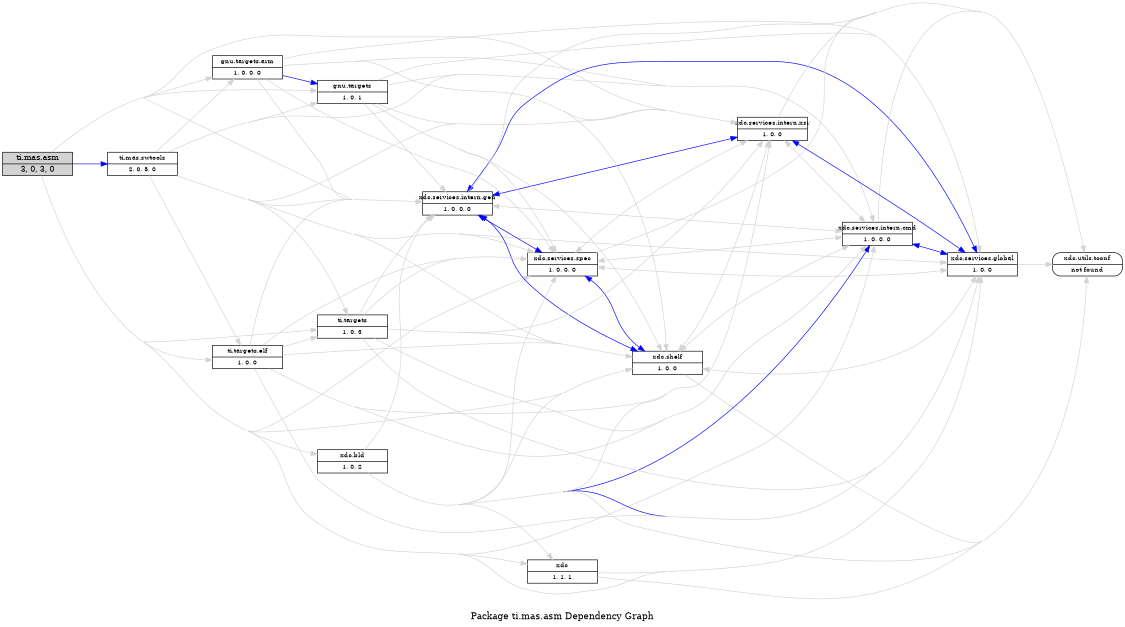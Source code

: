 digraph dependencies {
    label="\nPackage ti.mas.asm Dependency Graph";
    size="7.5,10";
    rankdir=LR;
    ranksep=".75";
    concentrate="true";
    node [fixedsize=true, width=1.5, style=filled, color=black];
    node [font=Helvetica, fontsize=12, fillcolor=lightgrey];
    ti_mas_asm [shape=record,label="ti.mas.asm|3, 0, 3, 0", URL="package.rel.xml"];
    node [fontsize=10, fillcolor=white];

    edge [style=solid, color=blue]
    ti_mas_swtools [shape=record,label="ti.mas.swtools|2, 0, 5, 0", URL="../../swtools/package/package.rel.svg"];
    ti_mas_asm -> ti_mas_swtools;

    edge [style=solid, color=lightgrey]
    xdc_services_intern_gen [shape=record,label="xdc.services.intern.gen|1, 0, 0, 0", URL="../../../../../dsps_gtippdk/ti/mas/ippdk/tools/xdctools_3_16_03_36/packages/xdc/services/intern/gen/package/package.rel.svg"];
    ti_mas_asm -> xdc_services_intern_gen;
    gnu_targets [shape=record,label="gnu.targets|1, 0, 1", URL="../../../../../dsps_gtippdk/ti/mas/ippdk/tools/xdctools_3_16_03_36/packages/gnu/targets/package/package.rel.svg"];
    ti_mas_asm -> gnu_targets;
    xdc_services_spec [shape=record,label="xdc.services.spec|1, 0, 0, 0", URL="../../../../../dsps_gtippdk/ti/mas/ippdk/tools/xdctools_3_16_03_36/packages/xdc/services/spec/package/package.rel.svg"];
    ti_mas_asm -> xdc_services_spec;
    xdc_shelf [shape=record,label="xdc.shelf|1, 0, 0", URL="../../../../../dsps_gtippdk/ti/mas/ippdk/tools/xdctools_3_16_03_36/packages/xdc/shelf/package/package.rel.svg"];
    ti_mas_asm -> xdc_shelf;
    xdc_bld [shape=record,label="xdc.bld|1, 0, 2", URL="../../../../../dsps_gtippdk/ti/mas/ippdk/tools/xdctools_3_16_03_36/packages/xdc/bld/package/package.rel.svg"];
    ti_mas_asm -> xdc_bld;
    xdc_services_global [shape=record,label="xdc.services.global|1, 0, 0", URL="../../../../../dsps_gtippdk/ti/mas/ippdk/tools/xdctools_3_16_03_36/packages/xdc/services/global/package/package.rel.svg"];
    ti_mas_asm -> xdc_services_global;
    ti_mas_asm -> ti_mas_swtools;
    gnu_targets_arm [shape=record,label="gnu.targets.arm|1, 0, 0, 0", URL="../../../../../dsps_gtippdk/ti/mas/ippdk/tools/xdctools_3_16_03_36/packages/gnu/targets/arm/package/package.rel.svg"];
    ti_mas_asm -> gnu_targets_arm;
    ti_targets [shape=record,label="ti.targets|1, 0, 3", URL="../../../../../dsps_gtippdk/ti/mas/ippdk/tools/xdctools_3_16_03_36/packages/ti/targets/package/package.rel.svg"];
    ti_mas_asm -> ti_targets;
    xdc [shape=record,label="xdc|1, 1, 1", URL="../../../../../dsps_gtippdk/ti/mas/ippdk/tools/xdctools_3_16_03_36/packages/xdc/package/package.rel.svg"];
    ti_mas_asm -> xdc;
    xdc_services_intern_cmd [shape=record,label="xdc.services.intern.cmd|1, 0, 0, 0", URL="../../../../../dsps_gtippdk/ti/mas/ippdk/tools/xdctools_3_16_03_36/packages/xdc/services/intern/cmd/package/package.rel.svg"];
    ti_mas_asm -> xdc_services_intern_cmd;
    xdc_services_intern_xsr [shape=record,label="xdc.services.intern.xsr|1, 0, 0", URL="../../../../../dsps_gtippdk/ti/mas/ippdk/tools/xdctools_3_16_03_36/packages/xdc/services/intern/xsr/package/package.rel.svg"];
    ti_mas_asm -> xdc_services_intern_xsr;
    ti_targets_elf [shape=record,label="ti.targets.elf|1, 0, 0", URL="../../../../../dsps_gtippdk/ti/mas/ippdk/tools/xdctools_3_16_03_36/packages/ti/targets/elf/package/package.rel.svg"];
    ti_mas_asm -> ti_targets_elf;

    edge [style=solid, color=blue]

    edge [style=solid, color=lightgrey]
    ti_targets_elf -> xdc_services_spec;
    ti_targets_elf -> xdc_services_intern_cmd;
    ti_targets_elf -> xdc_services_intern_xsr;
    ti_targets_elf -> xdc_shelf;
    ti_targets_elf -> xdc_services_intern_gen;
    ti_targets_elf -> xdc_services_global;
    ti_targets_elf -> ti_targets;

    edge [style=solid, color=blue]
    xdc_services_intern_xsr -> xdc_services_global;

    edge [style=solid, color=lightgrey]
    xdc_utils_tconf [shape=record,label="xdc.utils.tconf|not found"style=rounded, ];
    xdc_services_intern_xsr -> xdc_utils_tconf;
    xdc_services_intern_xsr -> xdc_services_intern_cmd;
    xdc_services_intern_xsr -> xdc_services_spec;
    xdc_services_intern_xsr -> xdc_shelf;
    xdc_services_intern_xsr -> xdc_services_global;
    xdc_services_intern_xsr -> xdc_services_intern_gen;

    edge [style=solid, color=blue]

    edge [style=solid, color=lightgrey]

    edge [style=solid, color=blue]
    xdc_services_intern_cmd -> xdc_shelf;
    xdc_services_intern_cmd -> xdc_services_spec;
    xdc_services_intern_cmd -> xdc_services_global;
    xdc_services_intern_cmd -> xdc_services_intern_gen;

    edge [style=solid, color=lightgrey]
    xdc_services_intern_cmd -> xdc_utils_tconf;
    xdc_services_intern_cmd -> xdc_services_intern_xsr;
    xdc_services_intern_cmd -> xdc_services_spec;
    xdc_services_intern_cmd -> xdc_shelf;
    xdc_services_intern_cmd -> xdc_services_global;
    xdc_services_intern_cmd -> xdc_services_intern_gen;

    edge [style=solid, color=blue]

    edge [style=solid, color=lightgrey]
    xdc -> xdc_services_global;
    xdc -> xdc_utils_tconf;

    edge [style=solid, color=blue]

    edge [style=solid, color=lightgrey]
    ti_targets -> xdc_services_spec;
    ti_targets -> xdc_services_intern_cmd;
    ti_targets -> xdc_services_intern_xsr;
    ti_targets -> xdc_shelf;
    ti_targets -> xdc_services_intern_gen;
    ti_targets -> xdc_services_global;

    edge [style=solid, color=blue]
    gnu_targets_arm -> gnu_targets;

    edge [style=solid, color=lightgrey]
    gnu_targets_arm -> xdc_services_spec;
    gnu_targets_arm -> xdc_services_intern_cmd;
    gnu_targets_arm -> xdc_services_intern_xsr;
    gnu_targets_arm -> xdc_shelf;
    gnu_targets_arm -> xdc_services_intern_gen;
    gnu_targets_arm -> xdc_services_global;
    gnu_targets_arm -> gnu_targets;

    edge [style=solid, color=blue]

    edge [style=solid, color=lightgrey]
    xdc_services_global -> xdc_utils_tconf;
    xdc_services_global -> xdc_services_intern_cmd;
    xdc_services_global -> xdc_services_intern_xsr;
    xdc_services_global -> xdc_services_spec;
    xdc_services_global -> xdc_shelf;
    xdc_services_global -> xdc_services_intern_gen;

    edge [style=solid, color=blue]
    xdc_bld -> xdc_services_global;
    xdc_bld -> xdc_services_intern_cmd;

    edge [style=solid, color=lightgrey]
    xdc_bld -> xdc;
    xdc_bld -> xdc_utils_tconf;
    xdc_bld -> xdc_services_intern_cmd;
    xdc_bld -> xdc_services_intern_xsr;
    xdc_bld -> xdc_services_spec;
    xdc_bld -> xdc_shelf;
    xdc_bld -> xdc_services_global;
    xdc_bld -> xdc_services_intern_gen;

    edge [style=solid, color=blue]

    edge [style=solid, color=lightgrey]
    xdc_shelf -> xdc_utils_tconf;
    xdc_shelf -> xdc_services_intern_cmd;
    xdc_shelf -> xdc_services_intern_xsr;
    xdc_shelf -> xdc_services_spec;
    xdc_shelf -> xdc_services_global;
    xdc_shelf -> xdc_services_intern_gen;

    edge [style=solid, color=blue]
    xdc_services_spec -> xdc_shelf;

    edge [style=solid, color=lightgrey]
    xdc_services_spec -> xdc_utils_tconf;
    xdc_services_spec -> xdc_services_intern_cmd;
    xdc_services_spec -> xdc_services_intern_xsr;
    xdc_services_spec -> xdc_shelf;
    xdc_services_spec -> xdc_services_global;
    xdc_services_spec -> xdc_services_intern_gen;

    edge [style=solid, color=blue]

    edge [style=solid, color=lightgrey]
    gnu_targets -> xdc_services_spec;
    gnu_targets -> xdc_services_intern_cmd;
    gnu_targets -> xdc_services_intern_xsr;
    gnu_targets -> xdc_shelf;
    gnu_targets -> xdc_services_intern_gen;
    gnu_targets -> xdc_services_global;

    edge [style=solid, color=blue]
    xdc_services_intern_gen -> xdc_shelf;
    xdc_services_intern_gen -> xdc_services_spec;
    xdc_services_intern_gen -> xdc_services_global;
    xdc_services_intern_gen -> xdc_services_intern_xsr;

    edge [style=solid, color=lightgrey]
    xdc_services_intern_gen -> xdc_utils_tconf;
    xdc_services_intern_gen -> xdc_services_intern_cmd;
    xdc_services_intern_gen -> xdc_services_intern_xsr;
    xdc_services_intern_gen -> xdc_services_spec;
    xdc_services_intern_gen -> xdc_shelf;
    xdc_services_intern_gen -> xdc_services_global;

    edge [style=solid, color=blue]

    edge [style=solid, color=lightgrey]
    ti_mas_swtools -> xdc_services_intern_gen;
    ti_mas_swtools -> gnu_targets;
    ti_mas_swtools -> xdc_services_spec;
    ti_mas_swtools -> xdc_shelf;
    ti_mas_swtools -> xdc_services_global;
    ti_mas_swtools -> gnu_targets_arm;
    ti_mas_swtools -> ti_targets;
    ti_mas_swtools -> xdc_services_intern_cmd;
    ti_mas_swtools -> xdc_services_intern_xsr;
    ti_mas_swtools -> ti_targets_elf;
}
